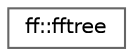 digraph "类继承关系图"
{
 // LATEX_PDF_SIZE
  bgcolor="transparent";
  edge [fontname=Helvetica,fontsize=10,labelfontname=Helvetica,labelfontsize=10];
  node [fontname=Helvetica,fontsize=10,shape=box,height=0.2,width=0.4];
  rankdir="LR";
  Node0 [id="Node000000",label="ff::fftree",height=0.2,width=0.4,color="grey40", fillcolor="white", style="filled",URL="$structff_1_1fftree.html",tooltip=" "];
}
